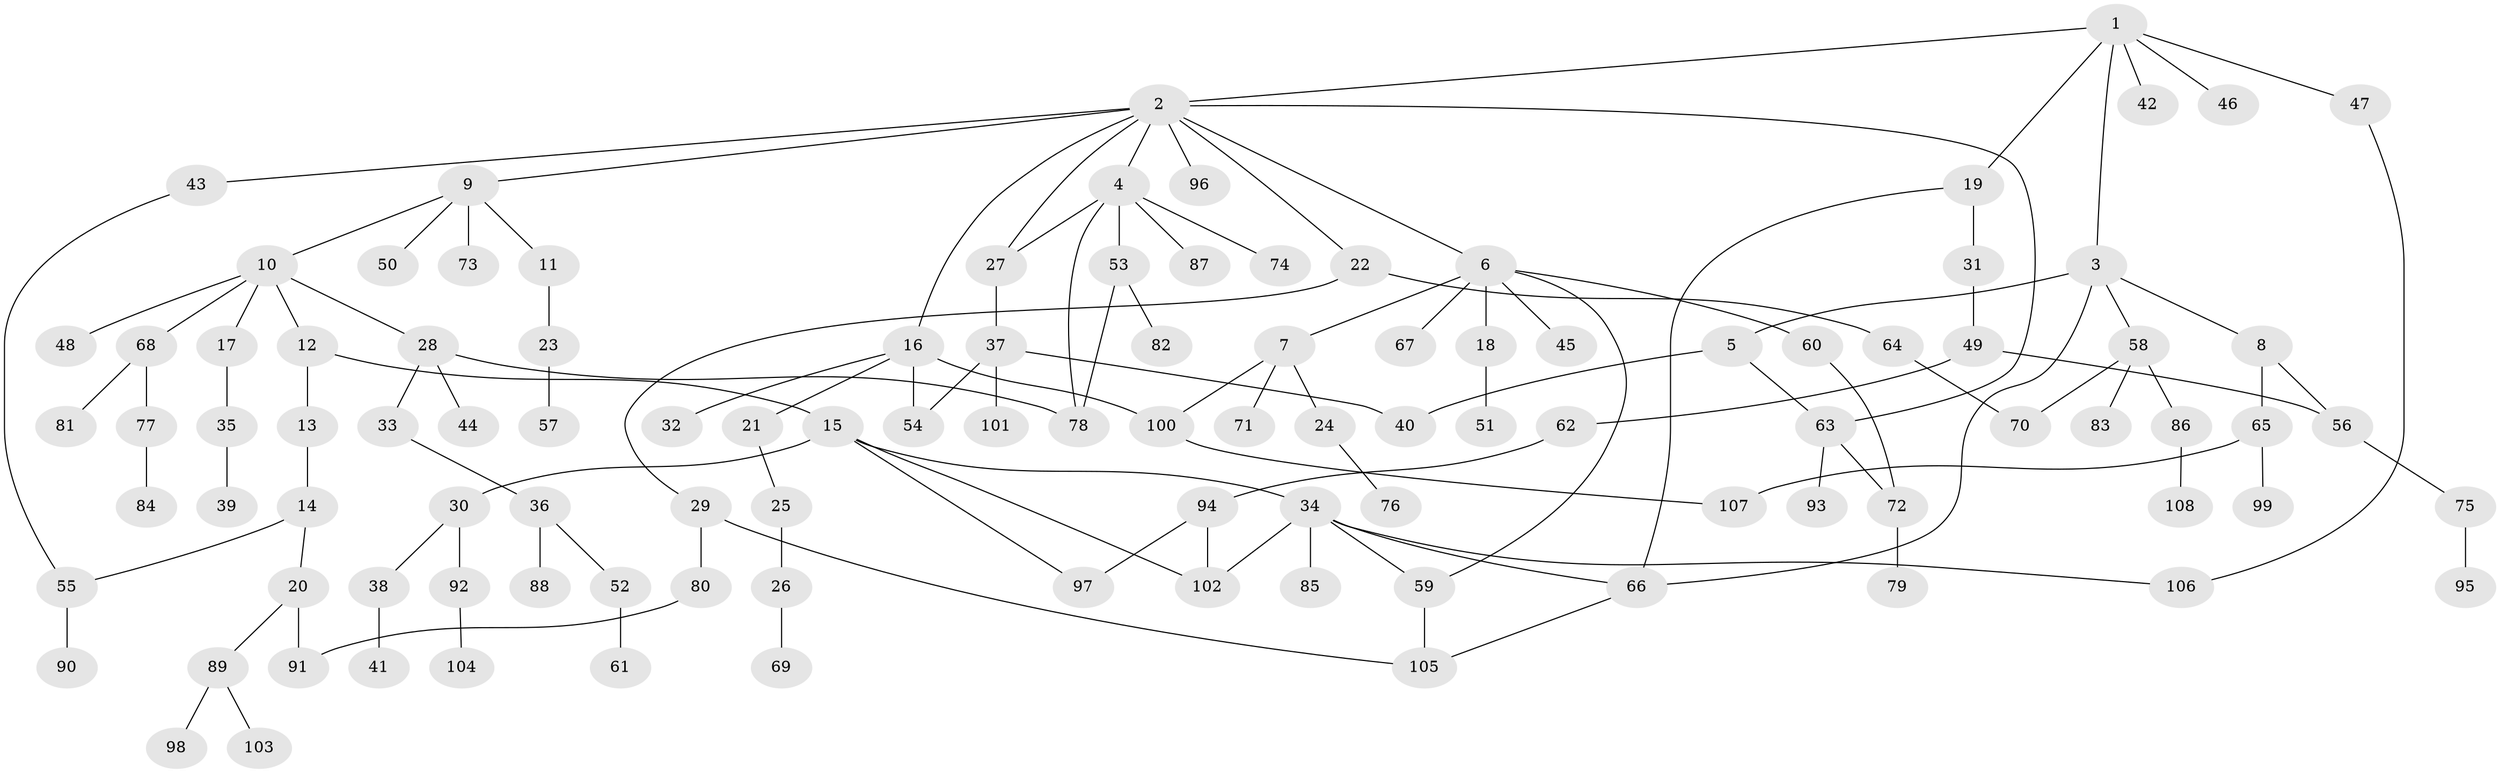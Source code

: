 // Generated by graph-tools (version 1.1) at 2025/41/03/09/25 04:41:26]
// undirected, 108 vertices, 129 edges
graph export_dot {
graph [start="1"]
  node [color=gray90,style=filled];
  1;
  2;
  3;
  4;
  5;
  6;
  7;
  8;
  9;
  10;
  11;
  12;
  13;
  14;
  15;
  16;
  17;
  18;
  19;
  20;
  21;
  22;
  23;
  24;
  25;
  26;
  27;
  28;
  29;
  30;
  31;
  32;
  33;
  34;
  35;
  36;
  37;
  38;
  39;
  40;
  41;
  42;
  43;
  44;
  45;
  46;
  47;
  48;
  49;
  50;
  51;
  52;
  53;
  54;
  55;
  56;
  57;
  58;
  59;
  60;
  61;
  62;
  63;
  64;
  65;
  66;
  67;
  68;
  69;
  70;
  71;
  72;
  73;
  74;
  75;
  76;
  77;
  78;
  79;
  80;
  81;
  82;
  83;
  84;
  85;
  86;
  87;
  88;
  89;
  90;
  91;
  92;
  93;
  94;
  95;
  96;
  97;
  98;
  99;
  100;
  101;
  102;
  103;
  104;
  105;
  106;
  107;
  108;
  1 -- 2;
  1 -- 3;
  1 -- 19;
  1 -- 42;
  1 -- 46;
  1 -- 47;
  2 -- 4;
  2 -- 6;
  2 -- 9;
  2 -- 16;
  2 -- 22;
  2 -- 27;
  2 -- 43;
  2 -- 63;
  2 -- 96;
  3 -- 5;
  3 -- 8;
  3 -- 58;
  3 -- 66;
  4 -- 53;
  4 -- 74;
  4 -- 78;
  4 -- 87;
  4 -- 27;
  5 -- 40;
  5 -- 63;
  6 -- 7;
  6 -- 18;
  6 -- 45;
  6 -- 59;
  6 -- 60;
  6 -- 67;
  7 -- 24;
  7 -- 71;
  7 -- 100;
  8 -- 65;
  8 -- 56;
  9 -- 10;
  9 -- 11;
  9 -- 50;
  9 -- 73;
  10 -- 12;
  10 -- 17;
  10 -- 28;
  10 -- 48;
  10 -- 68;
  11 -- 23;
  12 -- 13;
  12 -- 15;
  13 -- 14;
  14 -- 20;
  14 -- 55;
  15 -- 30;
  15 -- 34;
  15 -- 97;
  15 -- 102;
  16 -- 21;
  16 -- 32;
  16 -- 54;
  16 -- 100;
  17 -- 35;
  18 -- 51;
  19 -- 31;
  19 -- 66;
  20 -- 89;
  20 -- 91;
  21 -- 25;
  22 -- 29;
  22 -- 64;
  23 -- 57;
  24 -- 76;
  25 -- 26;
  26 -- 69;
  27 -- 37;
  28 -- 33;
  28 -- 44;
  28 -- 78;
  29 -- 80;
  29 -- 105;
  30 -- 38;
  30 -- 92;
  31 -- 49;
  33 -- 36;
  34 -- 85;
  34 -- 102;
  34 -- 106;
  34 -- 59;
  34 -- 66;
  35 -- 39;
  36 -- 52;
  36 -- 88;
  37 -- 101;
  37 -- 40;
  37 -- 54;
  38 -- 41;
  43 -- 55;
  47 -- 106;
  49 -- 56;
  49 -- 62;
  52 -- 61;
  53 -- 82;
  53 -- 78;
  55 -- 90;
  56 -- 75;
  58 -- 70;
  58 -- 83;
  58 -- 86;
  59 -- 105;
  60 -- 72;
  62 -- 94;
  63 -- 93;
  63 -- 72;
  64 -- 70;
  65 -- 99;
  65 -- 107;
  66 -- 105;
  68 -- 77;
  68 -- 81;
  72 -- 79;
  75 -- 95;
  77 -- 84;
  80 -- 91;
  86 -- 108;
  89 -- 98;
  89 -- 103;
  92 -- 104;
  94 -- 97;
  94 -- 102;
  100 -- 107;
}
